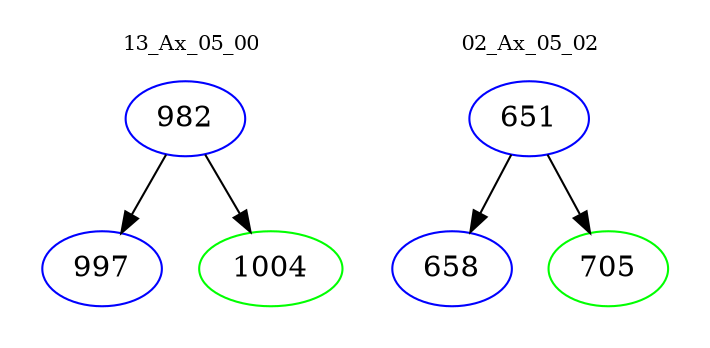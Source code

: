 digraph{
subgraph cluster_0 {
color = white
label = "13_Ax_05_00";
fontsize=10;
T0_982 [label="982", color="blue"]
T0_982 -> T0_997 [color="black"]
T0_997 [label="997", color="blue"]
T0_982 -> T0_1004 [color="black"]
T0_1004 [label="1004", color="green"]
}
subgraph cluster_1 {
color = white
label = "02_Ax_05_02";
fontsize=10;
T1_651 [label="651", color="blue"]
T1_651 -> T1_658 [color="black"]
T1_658 [label="658", color="blue"]
T1_651 -> T1_705 [color="black"]
T1_705 [label="705", color="green"]
}
}
